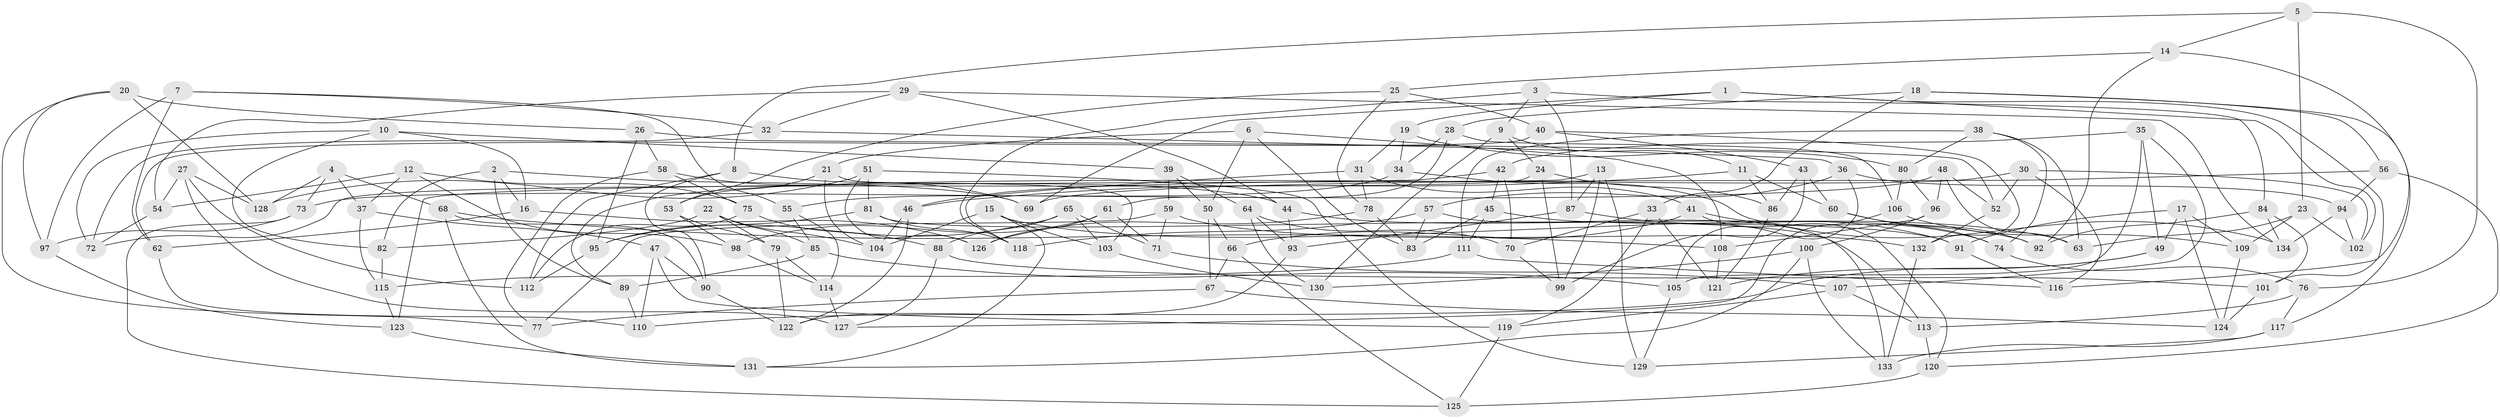 // Generated by graph-tools (version 1.1) at 2025/37/03/09/25 02:37:54]
// undirected, 134 vertices, 268 edges
graph export_dot {
graph [start="1"]
  node [color=gray90,style=filled];
  1;
  2;
  3;
  4;
  5;
  6;
  7;
  8;
  9;
  10;
  11;
  12;
  13;
  14;
  15;
  16;
  17;
  18;
  19;
  20;
  21;
  22;
  23;
  24;
  25;
  26;
  27;
  28;
  29;
  30;
  31;
  32;
  33;
  34;
  35;
  36;
  37;
  38;
  39;
  40;
  41;
  42;
  43;
  44;
  45;
  46;
  47;
  48;
  49;
  50;
  51;
  52;
  53;
  54;
  55;
  56;
  57;
  58;
  59;
  60;
  61;
  62;
  63;
  64;
  65;
  66;
  67;
  68;
  69;
  70;
  71;
  72;
  73;
  74;
  75;
  76;
  77;
  78;
  79;
  80;
  81;
  82;
  83;
  84;
  85;
  86;
  87;
  88;
  89;
  90;
  91;
  92;
  93;
  94;
  95;
  96;
  97;
  98;
  99;
  100;
  101;
  102;
  103;
  104;
  105;
  106;
  107;
  108;
  109;
  110;
  111;
  112;
  113;
  114;
  115;
  116;
  117;
  118;
  119;
  120;
  121;
  122;
  123;
  124;
  125;
  126;
  127;
  128;
  129;
  130;
  131;
  132;
  133;
  134;
  1 -- 19;
  1 -- 69;
  1 -- 102;
  1 -- 101;
  2 -- 69;
  2 -- 89;
  2 -- 82;
  2 -- 16;
  3 -- 84;
  3 -- 9;
  3 -- 87;
  3 -- 118;
  4 -- 37;
  4 -- 73;
  4 -- 128;
  4 -- 68;
  5 -- 76;
  5 -- 8;
  5 -- 14;
  5 -- 23;
  6 -- 50;
  6 -- 83;
  6 -- 21;
  6 -- 108;
  7 -- 32;
  7 -- 55;
  7 -- 97;
  7 -- 62;
  8 -- 44;
  8 -- 90;
  8 -- 112;
  9 -- 130;
  9 -- 24;
  9 -- 11;
  10 -- 16;
  10 -- 72;
  10 -- 39;
  10 -- 82;
  11 -- 60;
  11 -- 86;
  11 -- 46;
  12 -- 98;
  12 -- 54;
  12 -- 75;
  12 -- 37;
  13 -- 123;
  13 -- 87;
  13 -- 129;
  13 -- 99;
  14 -- 116;
  14 -- 25;
  14 -- 92;
  15 -- 63;
  15 -- 104;
  15 -- 103;
  15 -- 131;
  16 -- 126;
  16 -- 62;
  17 -- 91;
  17 -- 49;
  17 -- 124;
  17 -- 109;
  18 -- 117;
  18 -- 28;
  18 -- 56;
  18 -- 33;
  19 -- 34;
  19 -- 31;
  19 -- 80;
  20 -- 77;
  20 -- 128;
  20 -- 97;
  20 -- 26;
  21 -- 104;
  21 -- 103;
  21 -- 53;
  22 -- 85;
  22 -- 82;
  22 -- 79;
  22 -- 104;
  23 -- 109;
  23 -- 63;
  23 -- 102;
  24 -- 86;
  24 -- 72;
  24 -- 99;
  25 -- 78;
  25 -- 53;
  25 -- 40;
  26 -- 52;
  26 -- 58;
  26 -- 95;
  27 -- 54;
  27 -- 112;
  27 -- 128;
  27 -- 127;
  28 -- 106;
  28 -- 61;
  28 -- 34;
  29 -- 134;
  29 -- 44;
  29 -- 32;
  29 -- 54;
  30 -- 102;
  30 -- 52;
  30 -- 89;
  30 -- 116;
  31 -- 78;
  31 -- 46;
  31 -- 41;
  32 -- 72;
  32 -- 36;
  33 -- 70;
  33 -- 119;
  33 -- 121;
  34 -- 134;
  34 -- 55;
  35 -- 42;
  35 -- 49;
  35 -- 105;
  35 -- 107;
  36 -- 105;
  36 -- 94;
  36 -- 57;
  37 -- 47;
  37 -- 115;
  38 -- 63;
  38 -- 80;
  38 -- 111;
  38 -- 74;
  39 -- 50;
  39 -- 64;
  39 -- 59;
  40 -- 62;
  40 -- 43;
  40 -- 132;
  41 -- 120;
  41 -- 66;
  41 -- 74;
  42 -- 118;
  42 -- 45;
  42 -- 70;
  43 -- 99;
  43 -- 60;
  43 -- 86;
  44 -- 93;
  44 -- 92;
  45 -- 91;
  45 -- 111;
  45 -- 83;
  46 -- 104;
  46 -- 122;
  47 -- 90;
  47 -- 110;
  47 -- 119;
  48 -- 96;
  48 -- 73;
  48 -- 63;
  48 -- 52;
  49 -- 121;
  49 -- 110;
  50 -- 67;
  50 -- 66;
  51 -- 126;
  51 -- 128;
  51 -- 81;
  51 -- 129;
  52 -- 132;
  53 -- 79;
  53 -- 98;
  54 -- 72;
  55 -- 85;
  55 -- 114;
  56 -- 94;
  56 -- 69;
  56 -- 120;
  57 -- 83;
  57 -- 133;
  57 -- 118;
  58 -- 77;
  58 -- 69;
  58 -- 75;
  59 -- 77;
  59 -- 132;
  59 -- 71;
  60 -- 92;
  60 -- 74;
  61 -- 126;
  61 -- 98;
  61 -- 71;
  62 -- 110;
  64 -- 93;
  64 -- 130;
  64 -- 70;
  65 -- 71;
  65 -- 88;
  65 -- 95;
  65 -- 103;
  66 -- 67;
  66 -- 125;
  67 -- 124;
  67 -- 77;
  68 -- 90;
  68 -- 108;
  68 -- 131;
  70 -- 99;
  71 -- 107;
  73 -- 97;
  73 -- 125;
  74 -- 76;
  75 -- 88;
  75 -- 112;
  76 -- 117;
  76 -- 113;
  78 -- 83;
  78 -- 126;
  79 -- 114;
  79 -- 122;
  80 -- 96;
  80 -- 106;
  81 -- 113;
  81 -- 95;
  81 -- 118;
  82 -- 115;
  84 -- 92;
  84 -- 101;
  84 -- 134;
  85 -- 105;
  85 -- 89;
  86 -- 121;
  87 -- 91;
  87 -- 93;
  88 -- 101;
  88 -- 127;
  89 -- 110;
  90 -- 122;
  91 -- 116;
  93 -- 122;
  94 -- 102;
  94 -- 134;
  95 -- 112;
  96 -- 108;
  96 -- 100;
  97 -- 123;
  98 -- 114;
  100 -- 131;
  100 -- 133;
  100 -- 130;
  101 -- 124;
  103 -- 130;
  105 -- 129;
  106 -- 109;
  106 -- 127;
  107 -- 119;
  107 -- 113;
  108 -- 121;
  109 -- 124;
  111 -- 116;
  111 -- 115;
  113 -- 120;
  114 -- 127;
  115 -- 123;
  117 -- 129;
  117 -- 133;
  119 -- 125;
  120 -- 125;
  123 -- 131;
  132 -- 133;
}
